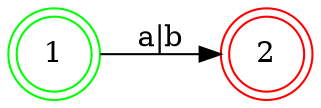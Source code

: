 digraph NDF {
    rankdir = LR;
    node [shape = doublecircle;];
    1 [color = green;];
    2 [color = red;];
    node [shape = circle;];
    1 -> 2 [label = "a|b";];
}